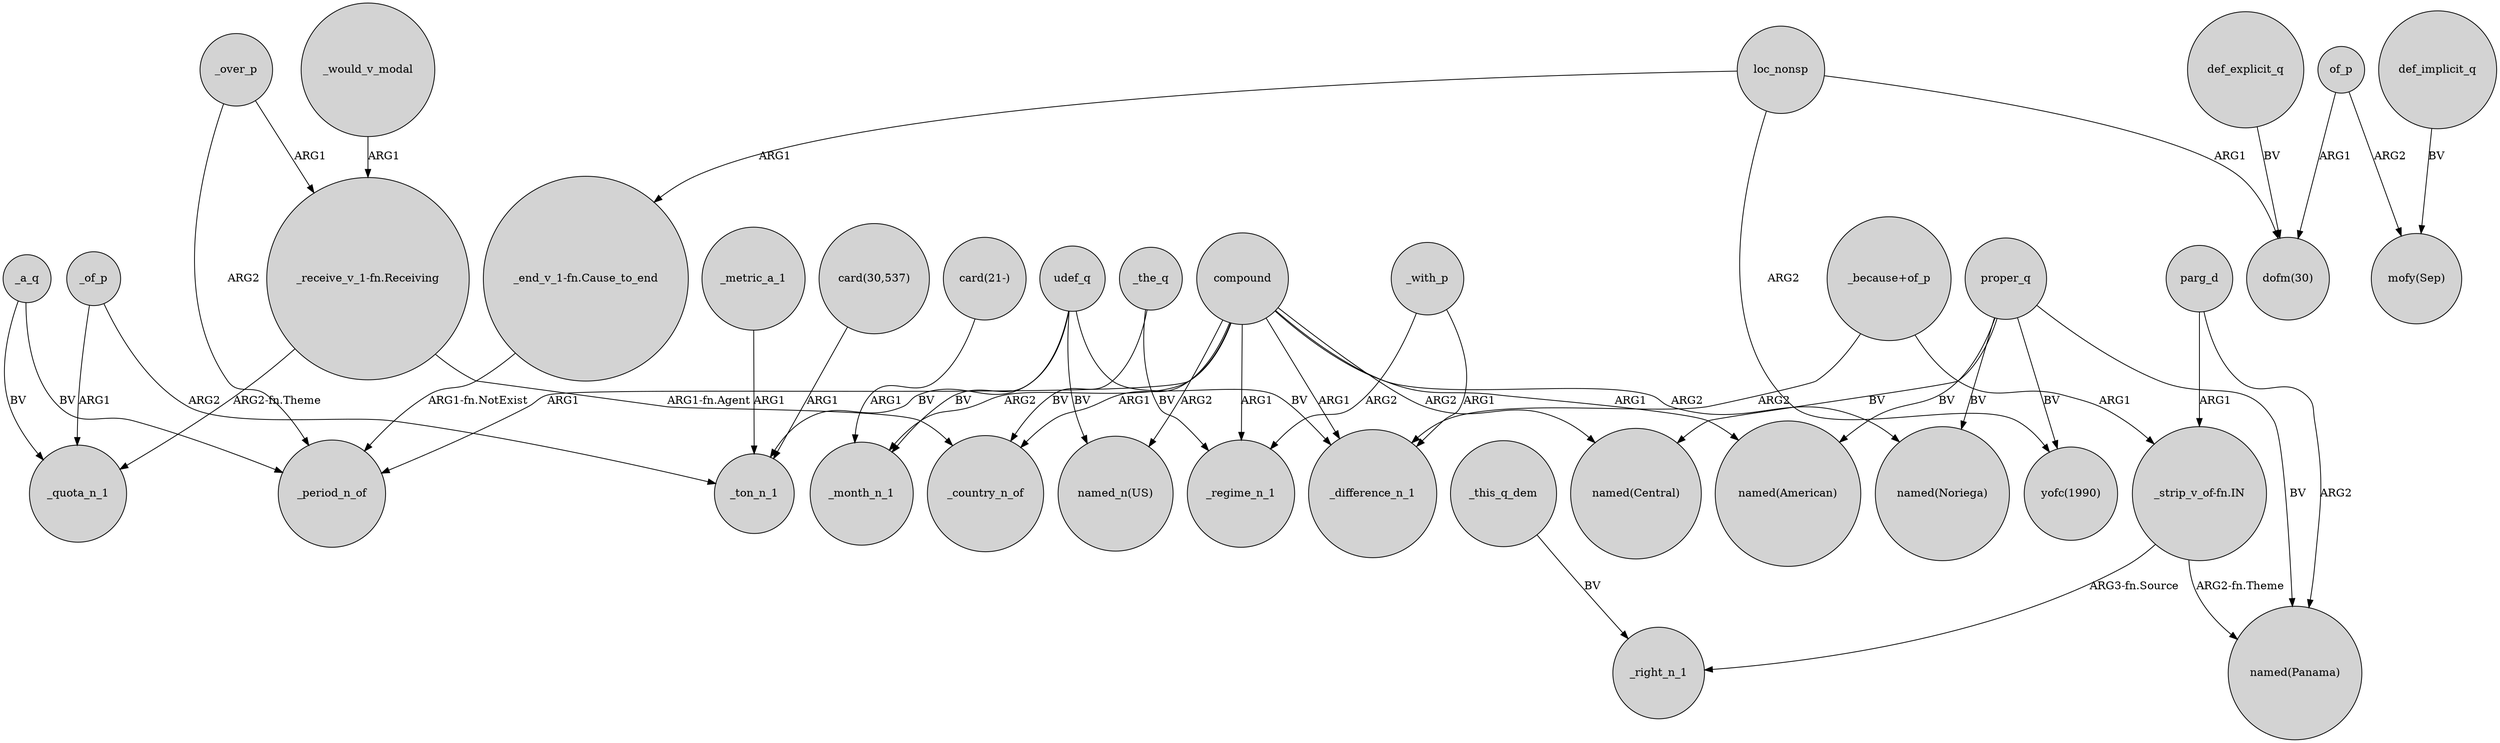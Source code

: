 digraph {
	node [shape=circle style=filled]
	_a_q -> _period_n_of [label=BV]
	compound -> _month_n_1 [label=ARG2]
	udef_q -> "named_n(US)" [label=BV]
	_this_q_dem -> _right_n_1 [label=BV]
	_of_p -> _quota_n_1 [label=ARG1]
	loc_nonsp -> "dofm(30)" [label=ARG1]
	proper_q -> "named(American)" [label=BV]
	compound -> "named(Central)" [label=ARG2]
	_the_q -> _regime_n_1 [label=BV]
	compound -> "named(American)" [label=ARG1]
	_with_p -> _difference_n_1 [label=ARG1]
	"_receive_v_1-fn.Receiving" -> _quota_n_1 [label="ARG2-fn.Theme"]
	"_because+of_p" -> "_strip_v_of-fn.IN" [label=ARG1]
	"card(21-)" -> _month_n_1 [label=ARG1]
	"_strip_v_of-fn.IN" -> _right_n_1 [label="ARG3-fn.Source"]
	"_receive_v_1-fn.Receiving" -> _country_n_of [label="ARG1-fn.Agent"]
	of_p -> "mofy(Sep)" [label=ARG2]
	_a_q -> _quota_n_1 [label=BV]
	"_strip_v_of-fn.IN" -> "named(Panama)" [label="ARG2-fn.Theme"]
	compound -> "named_n(US)" [label=ARG2]
	proper_q -> "named(Noriega)" [label=BV]
	udef_q -> _month_n_1 [label=BV]
	proper_q -> "yofc(1990)" [label=BV]
	udef_q -> _ton_n_1 [label=BV]
	_would_v_modal -> "_receive_v_1-fn.Receiving" [label=ARG1]
	proper_q -> "named(Panama)" [label=BV]
	compound -> _regime_n_1 [label=ARG1]
	def_explicit_q -> "dofm(30)" [label=BV]
	loc_nonsp -> "yofc(1990)" [label=ARG2]
	_the_q -> _country_n_of [label=BV]
	"_because+of_p" -> _difference_n_1 [label=ARG2]
	compound -> _period_n_of [label=ARG1]
	proper_q -> "named(Central)" [label=BV]
	def_implicit_q -> "mofy(Sep)" [label=BV]
	parg_d -> "named(Panama)" [label=ARG2]
	compound -> _country_n_of [label=ARG1]
	_metric_a_1 -> _ton_n_1 [label=ARG1]
	compound -> _difference_n_1 [label=ARG1]
	loc_nonsp -> "_end_v_1-fn.Cause_to_end" [label=ARG1]
	"card(30,537)" -> _ton_n_1 [label=ARG1]
	"_end_v_1-fn.Cause_to_end" -> _period_n_of [label="ARG1-fn.NotExist"]
	udef_q -> _difference_n_1 [label=BV]
	of_p -> "dofm(30)" [label=ARG1]
	_over_p -> _period_n_of [label=ARG2]
	_with_p -> _regime_n_1 [label=ARG2]
	compound -> "named(Noriega)" [label=ARG2]
	parg_d -> "_strip_v_of-fn.IN" [label=ARG1]
	_of_p -> _ton_n_1 [label=ARG2]
	_over_p -> "_receive_v_1-fn.Receiving" [label=ARG1]
}
